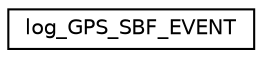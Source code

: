 digraph "Graphical Class Hierarchy"
{
 // INTERACTIVE_SVG=YES
  edge [fontname="Helvetica",fontsize="10",labelfontname="Helvetica",labelfontsize="10"];
  node [fontname="Helvetica",fontsize="10",shape=record];
  rankdir="LR";
  Node1 [label="log_GPS_SBF_EVENT",height=0.2,width=0.4,color="black", fillcolor="white", style="filled",URL="$structlog__GPS__SBF__EVENT.html"];
}
